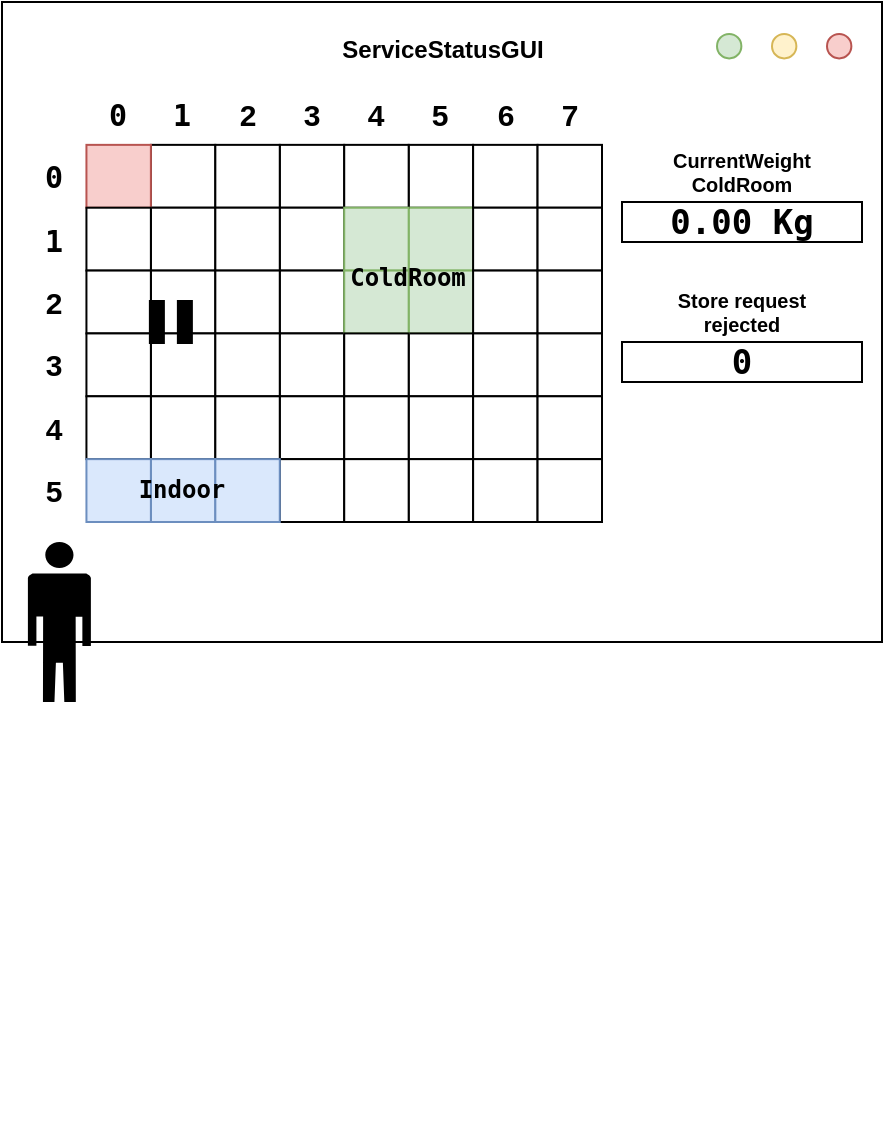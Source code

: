 <mxfile version="21.6.6" type="github">
  <diagram name="Page-1" id="Uh0dO-WdqsdPUxrgYzic">
    <mxGraphModel dx="1434" dy="774" grid="1" gridSize="10" guides="1" tooltips="1" connect="1" arrows="1" fold="1" page="1" pageScale="1" pageWidth="850" pageHeight="1100" math="0" shadow="0">
      <root>
        <mxCell id="0" />
        <mxCell id="1" parent="0" />
        <mxCell id="MmqDr_2e7LOKFXjEy8FL-1" value="" style="group" parent="1" vertex="1" connectable="0">
          <mxGeometry x="190" y="260" width="440" height="560" as="geometry" />
        </mxCell>
        <mxCell id="MmqDr_2e7LOKFXjEy8FL-2" value="" style="rounded=0;whiteSpace=wrap;html=1;" parent="MmqDr_2e7LOKFXjEy8FL-1" vertex="1">
          <mxGeometry width="440" height="320" as="geometry" />
        </mxCell>
        <mxCell id="MmqDr_2e7LOKFXjEy8FL-3" value="&lt;h4&gt;ServiceStatusGUI&lt;/h4&gt;" style="text;html=1;strokeColor=none;fillColor=none;align=center;verticalAlign=middle;whiteSpace=wrap;rounded=0;" parent="MmqDr_2e7LOKFXjEy8FL-1" vertex="1">
          <mxGeometry x="178.75" width="82.5" height="48" as="geometry" />
        </mxCell>
        <mxCell id="MmqDr_2e7LOKFXjEy8FL-4" value="" style="ellipse;whiteSpace=wrap;html=1;aspect=fixed;fillColor=#f8cecc;strokeColor=#b85450;" parent="MmqDr_2e7LOKFXjEy8FL-1" vertex="1">
          <mxGeometry x="412.5" y="16" width="12.188" height="12.188" as="geometry" />
        </mxCell>
        <mxCell id="MmqDr_2e7LOKFXjEy8FL-5" value="" style="ellipse;whiteSpace=wrap;html=1;aspect=fixed;fillColor=#fff2cc;strokeColor=#d6b656;" parent="MmqDr_2e7LOKFXjEy8FL-1" vertex="1">
          <mxGeometry x="385" y="16" width="12.188" height="12.188" as="geometry" />
        </mxCell>
        <mxCell id="MmqDr_2e7LOKFXjEy8FL-6" value="" style="ellipse;whiteSpace=wrap;html=1;aspect=fixed;fillColor=#d5e8d4;strokeColor=#82b366;" parent="MmqDr_2e7LOKFXjEy8FL-1" vertex="1">
          <mxGeometry x="357.5" y="16" width="12.188" height="12.188" as="geometry" />
        </mxCell>
        <mxCell id="MmqDr_2e7LOKFXjEy8FL-7" value="" style="group" parent="MmqDr_2e7LOKFXjEy8FL-1" vertex="1" connectable="0">
          <mxGeometry x="10" y="40" width="420" height="520" as="geometry" />
        </mxCell>
        <mxCell id="MmqDr_2e7LOKFXjEy8FL-8" value="" style="rounded=0;whiteSpace=wrap;html=1;container=0;" parent="MmqDr_2e7LOKFXjEy8FL-7" vertex="1">
          <mxGeometry x="193.333" y="31.429" width="32.222" height="31.429" as="geometry" />
        </mxCell>
        <mxCell id="MmqDr_2e7LOKFXjEy8FL-9" value="" style="rounded=0;whiteSpace=wrap;html=1;container=0;fillColor=#d5e8d4;strokeColor=#82b366;" parent="MmqDr_2e7LOKFXjEy8FL-7" vertex="1">
          <mxGeometry x="193.333" y="62.857" width="32.222" height="31.429" as="geometry" />
        </mxCell>
        <mxCell id="MmqDr_2e7LOKFXjEy8FL-10" value="" style="rounded=0;whiteSpace=wrap;html=1;container=0;fillColor=#d5e8d4;strokeColor=#82b366;" parent="MmqDr_2e7LOKFXjEy8FL-7" vertex="1">
          <mxGeometry x="193.333" y="94.286" width="32.222" height="31.429" as="geometry" />
        </mxCell>
        <mxCell id="MmqDr_2e7LOKFXjEy8FL-11" value="" style="rounded=0;whiteSpace=wrap;html=1;container=0;" parent="MmqDr_2e7LOKFXjEy8FL-7" vertex="1">
          <mxGeometry x="193.333" y="125.714" width="32.222" height="31.429" as="geometry" />
        </mxCell>
        <mxCell id="MmqDr_2e7LOKFXjEy8FL-12" value="" style="rounded=0;whiteSpace=wrap;html=1;container=0;" parent="MmqDr_2e7LOKFXjEy8FL-7" vertex="1">
          <mxGeometry x="193.333" y="157.143" width="32.222" height="31.429" as="geometry" />
        </mxCell>
        <mxCell id="MmqDr_2e7LOKFXjEy8FL-13" value="" style="rounded=0;whiteSpace=wrap;html=1;container=0;" parent="MmqDr_2e7LOKFXjEy8FL-7" vertex="1">
          <mxGeometry x="225.556" y="31.429" width="32.222" height="31.429" as="geometry" />
        </mxCell>
        <mxCell id="MmqDr_2e7LOKFXjEy8FL-14" value="" style="rounded=0;whiteSpace=wrap;html=1;container=0;" parent="MmqDr_2e7LOKFXjEy8FL-7" vertex="1">
          <mxGeometry x="225.556" y="62.857" width="32.222" height="31.429" as="geometry" />
        </mxCell>
        <mxCell id="MmqDr_2e7LOKFXjEy8FL-15" value="" style="rounded=0;whiteSpace=wrap;html=1;container=0;" parent="MmqDr_2e7LOKFXjEy8FL-7" vertex="1">
          <mxGeometry x="225.556" y="94.286" width="32.222" height="31.429" as="geometry" />
        </mxCell>
        <mxCell id="MmqDr_2e7LOKFXjEy8FL-16" value="" style="rounded=0;whiteSpace=wrap;html=1;container=0;" parent="MmqDr_2e7LOKFXjEy8FL-7" vertex="1">
          <mxGeometry x="225.556" y="125.714" width="32.222" height="31.429" as="geometry" />
        </mxCell>
        <mxCell id="MmqDr_2e7LOKFXjEy8FL-17" value="" style="rounded=0;whiteSpace=wrap;html=1;container=0;" parent="MmqDr_2e7LOKFXjEy8FL-7" vertex="1">
          <mxGeometry x="225.556" y="157.143" width="32.222" height="31.429" as="geometry" />
        </mxCell>
        <mxCell id="MmqDr_2e7LOKFXjEy8FL-18" value="" style="rounded=0;whiteSpace=wrap;html=1;container=0;" parent="MmqDr_2e7LOKFXjEy8FL-7" vertex="1">
          <mxGeometry x="128.889" y="31.429" width="32.222" height="31.429" as="geometry" />
        </mxCell>
        <mxCell id="MmqDr_2e7LOKFXjEy8FL-19" value="" style="rounded=0;whiteSpace=wrap;html=1;container=0;" parent="MmqDr_2e7LOKFXjEy8FL-7" vertex="1">
          <mxGeometry x="128.889" y="62.857" width="32.222" height="31.429" as="geometry" />
        </mxCell>
        <mxCell id="MmqDr_2e7LOKFXjEy8FL-20" value="" style="rounded=0;whiteSpace=wrap;html=1;container=0;" parent="MmqDr_2e7LOKFXjEy8FL-7" vertex="1">
          <mxGeometry x="128.889" y="94.286" width="32.222" height="31.429" as="geometry" />
        </mxCell>
        <mxCell id="MmqDr_2e7LOKFXjEy8FL-21" value="" style="rounded=0;whiteSpace=wrap;html=1;container=0;" parent="MmqDr_2e7LOKFXjEy8FL-7" vertex="1">
          <mxGeometry x="128.889" y="125.714" width="32.222" height="31.429" as="geometry" />
        </mxCell>
        <mxCell id="MmqDr_2e7LOKFXjEy8FL-22" value="" style="rounded=0;whiteSpace=wrap;html=1;container=0;" parent="MmqDr_2e7LOKFXjEy8FL-7" vertex="1">
          <mxGeometry x="128.889" y="157.143" width="32.222" height="31.429" as="geometry" />
        </mxCell>
        <mxCell id="MmqDr_2e7LOKFXjEy8FL-23" value="" style="rounded=0;whiteSpace=wrap;html=1;container=0;" parent="MmqDr_2e7LOKFXjEy8FL-7" vertex="1">
          <mxGeometry x="161.111" y="31.429" width="32.222" height="31.429" as="geometry" />
        </mxCell>
        <mxCell id="MmqDr_2e7LOKFXjEy8FL-24" value="" style="rounded=0;whiteSpace=wrap;html=1;container=0;fillColor=#d5e8d4;strokeColor=#82b366;" parent="MmqDr_2e7LOKFXjEy8FL-7" vertex="1">
          <mxGeometry x="161.111" y="62.857" width="32.222" height="31.429" as="geometry" />
        </mxCell>
        <mxCell id="MmqDr_2e7LOKFXjEy8FL-25" value="" style="rounded=0;whiteSpace=wrap;html=1;container=0;fillColor=#d5e8d4;strokeColor=#82b366;" parent="MmqDr_2e7LOKFXjEy8FL-7" vertex="1">
          <mxGeometry x="161.111" y="94.286" width="32.222" height="31.429" as="geometry" />
        </mxCell>
        <mxCell id="MmqDr_2e7LOKFXjEy8FL-26" value="" style="rounded=0;whiteSpace=wrap;html=1;container=0;" parent="MmqDr_2e7LOKFXjEy8FL-7" vertex="1">
          <mxGeometry x="161.111" y="125.714" width="32.222" height="31.429" as="geometry" />
        </mxCell>
        <mxCell id="MmqDr_2e7LOKFXjEy8FL-27" value="" style="rounded=0;whiteSpace=wrap;html=1;container=0;" parent="MmqDr_2e7LOKFXjEy8FL-7" vertex="1">
          <mxGeometry x="161.111" y="157.143" width="32.222" height="31.429" as="geometry" />
        </mxCell>
        <mxCell id="MmqDr_2e7LOKFXjEy8FL-28" value="" style="rounded=0;whiteSpace=wrap;html=1;container=0;" parent="MmqDr_2e7LOKFXjEy8FL-7" vertex="1">
          <mxGeometry x="64.444" y="31.429" width="32.222" height="31.429" as="geometry" />
        </mxCell>
        <mxCell id="MmqDr_2e7LOKFXjEy8FL-29" value="" style="rounded=0;whiteSpace=wrap;html=1;container=0;" parent="MmqDr_2e7LOKFXjEy8FL-7" vertex="1">
          <mxGeometry x="64.444" y="62.857" width="32.222" height="31.429" as="geometry" />
        </mxCell>
        <mxCell id="MmqDr_2e7LOKFXjEy8FL-30" value="" style="rounded=0;whiteSpace=wrap;html=1;container=0;" parent="MmqDr_2e7LOKFXjEy8FL-7" vertex="1">
          <mxGeometry x="64.444" y="94.286" width="32.222" height="31.429" as="geometry" />
        </mxCell>
        <mxCell id="MmqDr_2e7LOKFXjEy8FL-31" value="" style="rounded=0;whiteSpace=wrap;html=1;container=0;" parent="MmqDr_2e7LOKFXjEy8FL-7" vertex="1">
          <mxGeometry x="64.444" y="125.714" width="32.222" height="31.429" as="geometry" />
        </mxCell>
        <mxCell id="MmqDr_2e7LOKFXjEy8FL-32" value="" style="rounded=0;whiteSpace=wrap;html=1;container=0;" parent="MmqDr_2e7LOKFXjEy8FL-7" vertex="1">
          <mxGeometry x="64.444" y="157.143" width="32.222" height="31.429" as="geometry" />
        </mxCell>
        <mxCell id="MmqDr_2e7LOKFXjEy8FL-33" value="" style="rounded=0;whiteSpace=wrap;html=1;container=0;" parent="MmqDr_2e7LOKFXjEy8FL-7" vertex="1">
          <mxGeometry x="96.667" y="31.429" width="32.222" height="31.429" as="geometry" />
        </mxCell>
        <mxCell id="MmqDr_2e7LOKFXjEy8FL-34" value="" style="rounded=0;whiteSpace=wrap;html=1;container=0;" parent="MmqDr_2e7LOKFXjEy8FL-7" vertex="1">
          <mxGeometry x="96.667" y="62.857" width="32.222" height="31.429" as="geometry" />
        </mxCell>
        <mxCell id="MmqDr_2e7LOKFXjEy8FL-35" value="" style="rounded=0;whiteSpace=wrap;html=1;container=0;" parent="MmqDr_2e7LOKFXjEy8FL-7" vertex="1">
          <mxGeometry x="96.667" y="94.286" width="32.222" height="31.429" as="geometry" />
        </mxCell>
        <mxCell id="MmqDr_2e7LOKFXjEy8FL-36" value="" style="rounded=0;whiteSpace=wrap;html=1;container=0;" parent="MmqDr_2e7LOKFXjEy8FL-7" vertex="1">
          <mxGeometry x="96.667" y="125.714" width="32.222" height="31.429" as="geometry" />
        </mxCell>
        <mxCell id="MmqDr_2e7LOKFXjEy8FL-37" value="" style="rounded=0;whiteSpace=wrap;html=1;container=0;" parent="MmqDr_2e7LOKFXjEy8FL-7" vertex="1">
          <mxGeometry x="96.667" y="157.143" width="32.222" height="31.429" as="geometry" />
        </mxCell>
        <mxCell id="MmqDr_2e7LOKFXjEy8FL-38" value="" style="rounded=0;whiteSpace=wrap;html=1;container=0;fillColor=#f8cecc;strokeColor=#b85450;" parent="MmqDr_2e7LOKFXjEy8FL-7" vertex="1">
          <mxGeometry x="32.222" y="31.429" width="32.222" height="31.429" as="geometry" />
        </mxCell>
        <mxCell id="MmqDr_2e7LOKFXjEy8FL-39" value="" style="rounded=0;whiteSpace=wrap;html=1;container=0;" parent="MmqDr_2e7LOKFXjEy8FL-7" vertex="1">
          <mxGeometry x="32.222" y="62.857" width="32.222" height="31.429" as="geometry" />
        </mxCell>
        <mxCell id="MmqDr_2e7LOKFXjEy8FL-40" value="" style="rounded=0;whiteSpace=wrap;html=1;container=0;" parent="MmqDr_2e7LOKFXjEy8FL-7" vertex="1">
          <mxGeometry x="32.222" y="94.286" width="32.222" height="31.429" as="geometry" />
        </mxCell>
        <mxCell id="MmqDr_2e7LOKFXjEy8FL-41" value="" style="rounded=0;whiteSpace=wrap;html=1;container=0;" parent="MmqDr_2e7LOKFXjEy8FL-7" vertex="1">
          <mxGeometry x="32.222" y="125.714" width="32.222" height="31.429" as="geometry" />
        </mxCell>
        <mxCell id="MmqDr_2e7LOKFXjEy8FL-42" value="" style="rounded=0;whiteSpace=wrap;html=1;container=0;" parent="MmqDr_2e7LOKFXjEy8FL-7" vertex="1">
          <mxGeometry x="32.222" y="157.143" width="32.222" height="31.429" as="geometry" />
        </mxCell>
        <mxCell id="MmqDr_2e7LOKFXjEy8FL-43" value="&lt;pre&gt;&lt;b&gt;&lt;font style=&quot;font-size: 15px;&quot;&gt;1&lt;/font&gt;&lt;/b&gt;&lt;/pre&gt;" style="text;html=1;strokeColor=none;fillColor=none;align=center;verticalAlign=middle;whiteSpace=wrap;rounded=0;container=0;" parent="MmqDr_2e7LOKFXjEy8FL-7" vertex="1">
          <mxGeometry x="64.444" width="32.222" height="31.429" as="geometry" />
        </mxCell>
        <mxCell id="MmqDr_2e7LOKFXjEy8FL-44" value="&lt;b&gt;&lt;font style=&quot;font-size: 15px;&quot;&gt;2&lt;/font&gt;&lt;/b&gt;" style="text;html=1;strokeColor=none;fillColor=none;align=center;verticalAlign=middle;whiteSpace=wrap;rounded=0;container=0;" parent="MmqDr_2e7LOKFXjEy8FL-7" vertex="1">
          <mxGeometry x="96.667" width="32.222" height="31.429" as="geometry" />
        </mxCell>
        <mxCell id="MmqDr_2e7LOKFXjEy8FL-45" value="&lt;font size=&quot;1&quot;&gt;&lt;b style=&quot;font-size: 15px;&quot;&gt;3&lt;/b&gt;&lt;/font&gt;" style="text;html=1;strokeColor=none;fillColor=none;align=center;verticalAlign=middle;whiteSpace=wrap;rounded=0;container=0;" parent="MmqDr_2e7LOKFXjEy8FL-7" vertex="1">
          <mxGeometry x="128.889" width="32.222" height="31.429" as="geometry" />
        </mxCell>
        <mxCell id="MmqDr_2e7LOKFXjEy8FL-46" value="&lt;b style=&quot;font-size: 15px;&quot;&gt;4&lt;/b&gt;" style="text;html=1;strokeColor=none;fillColor=none;align=center;verticalAlign=middle;whiteSpace=wrap;rounded=0;container=0;" parent="MmqDr_2e7LOKFXjEy8FL-7" vertex="1">
          <mxGeometry x="161.111" width="32.222" height="31.429" as="geometry" />
        </mxCell>
        <mxCell id="MmqDr_2e7LOKFXjEy8FL-47" value="&lt;font size=&quot;1&quot;&gt;&lt;b style=&quot;font-size: 15px;&quot;&gt;5&lt;/b&gt;&lt;/font&gt;" style="text;html=1;strokeColor=none;fillColor=none;align=center;verticalAlign=middle;whiteSpace=wrap;rounded=0;container=0;" parent="MmqDr_2e7LOKFXjEy8FL-7" vertex="1">
          <mxGeometry x="193.333" width="32.222" height="31.429" as="geometry" />
        </mxCell>
        <mxCell id="MmqDr_2e7LOKFXjEy8FL-48" value="&lt;font size=&quot;1&quot;&gt;&lt;b style=&quot;font-size: 15px;&quot;&gt;6&lt;/b&gt;&lt;/font&gt;" style="text;html=1;strokeColor=none;fillColor=none;align=center;verticalAlign=middle;whiteSpace=wrap;rounded=0;container=0;" parent="MmqDr_2e7LOKFXjEy8FL-7" vertex="1">
          <mxGeometry x="225.556" width="32.222" height="31.429" as="geometry" />
        </mxCell>
        <mxCell id="MmqDr_2e7LOKFXjEy8FL-49" value="&lt;font size=&quot;1&quot;&gt;&lt;b style=&quot;font-size: 15px;&quot;&gt;7&lt;/b&gt;&lt;/font&gt;" style="text;html=1;strokeColor=none;fillColor=none;align=center;verticalAlign=middle;whiteSpace=wrap;rounded=0;container=0;" parent="MmqDr_2e7LOKFXjEy8FL-7" vertex="1">
          <mxGeometry x="257.778" width="32.222" height="31.429" as="geometry" />
        </mxCell>
        <mxCell id="MmqDr_2e7LOKFXjEy8FL-50" value="&lt;pre&gt;&lt;b&gt;&lt;font style=&quot;font-size: 15px;&quot;&gt;1&lt;/font&gt;&lt;/b&gt;&lt;/pre&gt;" style="text;html=1;strokeColor=none;fillColor=none;align=center;verticalAlign=middle;whiteSpace=wrap;rounded=0;container=0;" parent="MmqDr_2e7LOKFXjEy8FL-7" vertex="1">
          <mxGeometry y="62.857" width="32.222" height="31.429" as="geometry" />
        </mxCell>
        <mxCell id="MmqDr_2e7LOKFXjEy8FL-51" value="&lt;b&gt;&lt;font style=&quot;font-size: 15px;&quot;&gt;2&lt;/font&gt;&lt;/b&gt;" style="text;html=1;strokeColor=none;fillColor=none;align=center;verticalAlign=middle;whiteSpace=wrap;rounded=0;container=0;" parent="MmqDr_2e7LOKFXjEy8FL-7" vertex="1">
          <mxGeometry y="94.286" width="32.222" height="31.429" as="geometry" />
        </mxCell>
        <mxCell id="MmqDr_2e7LOKFXjEy8FL-52" value="&lt;font size=&quot;1&quot;&gt;&lt;b style=&quot;font-size: 15px;&quot;&gt;3&lt;/b&gt;&lt;/font&gt;" style="text;html=1;strokeColor=none;fillColor=none;align=center;verticalAlign=middle;whiteSpace=wrap;rounded=0;container=0;" parent="MmqDr_2e7LOKFXjEy8FL-7" vertex="1">
          <mxGeometry y="125.714" width="32.222" height="31.429" as="geometry" />
        </mxCell>
        <mxCell id="MmqDr_2e7LOKFXjEy8FL-53" value="&lt;b style=&quot;font-size: 15px;&quot;&gt;4&lt;/b&gt;" style="text;html=1;strokeColor=none;fillColor=none;align=center;verticalAlign=middle;whiteSpace=wrap;rounded=0;container=0;" parent="MmqDr_2e7LOKFXjEy8FL-7" vertex="1">
          <mxGeometry y="157.143" width="32.222" height="31.429" as="geometry" />
        </mxCell>
        <mxCell id="MmqDr_2e7LOKFXjEy8FL-54" value="&lt;font size=&quot;1&quot;&gt;&lt;b style=&quot;font-size: 15px;&quot;&gt;5&lt;/b&gt;&lt;/font&gt;" style="text;html=1;strokeColor=none;fillColor=none;align=center;verticalAlign=middle;whiteSpace=wrap;rounded=0;container=0;" parent="MmqDr_2e7LOKFXjEy8FL-7" vertex="1">
          <mxGeometry y="188.571" width="32.222" height="31.429" as="geometry" />
        </mxCell>
        <mxCell id="MmqDr_2e7LOKFXjEy8FL-55" value="" style="rounded=0;whiteSpace=wrap;html=1;container=0;" parent="MmqDr_2e7LOKFXjEy8FL-7" vertex="1">
          <mxGeometry x="257.778" y="31.429" width="32.222" height="31.429" as="geometry" />
        </mxCell>
        <mxCell id="MmqDr_2e7LOKFXjEy8FL-56" value="" style="rounded=0;whiteSpace=wrap;html=1;container=0;" parent="MmqDr_2e7LOKFXjEy8FL-7" vertex="1">
          <mxGeometry x="257.778" y="62.857" width="32.222" height="31.429" as="geometry" />
        </mxCell>
        <mxCell id="MmqDr_2e7LOKFXjEy8FL-57" value="" style="rounded=0;whiteSpace=wrap;html=1;container=0;" parent="MmqDr_2e7LOKFXjEy8FL-7" vertex="1">
          <mxGeometry x="257.778" y="94.286" width="32.222" height="31.429" as="geometry" />
        </mxCell>
        <mxCell id="MmqDr_2e7LOKFXjEy8FL-58" value="" style="rounded=0;whiteSpace=wrap;html=1;container=0;" parent="MmqDr_2e7LOKFXjEy8FL-7" vertex="1">
          <mxGeometry x="257.778" y="125.714" width="32.222" height="31.429" as="geometry" />
        </mxCell>
        <mxCell id="MmqDr_2e7LOKFXjEy8FL-59" value="" style="rounded=0;whiteSpace=wrap;html=1;container=0;" parent="MmqDr_2e7LOKFXjEy8FL-7" vertex="1">
          <mxGeometry x="257.778" y="157.143" width="32.222" height="31.429" as="geometry" />
        </mxCell>
        <mxCell id="MmqDr_2e7LOKFXjEy8FL-60" value="" style="rounded=0;whiteSpace=wrap;html=1;container=0;" parent="MmqDr_2e7LOKFXjEy8FL-7" vertex="1">
          <mxGeometry x="193.333" y="188.571" width="32.222" height="31.429" as="geometry" />
        </mxCell>
        <mxCell id="MmqDr_2e7LOKFXjEy8FL-61" value="" style="rounded=0;whiteSpace=wrap;html=1;container=0;" parent="MmqDr_2e7LOKFXjEy8FL-7" vertex="1">
          <mxGeometry x="225.556" y="188.571" width="32.222" height="31.429" as="geometry" />
        </mxCell>
        <mxCell id="MmqDr_2e7LOKFXjEy8FL-62" value="" style="rounded=0;whiteSpace=wrap;html=1;container=0;" parent="MmqDr_2e7LOKFXjEy8FL-7" vertex="1">
          <mxGeometry x="128.889" y="188.571" width="32.222" height="31.429" as="geometry" />
        </mxCell>
        <mxCell id="MmqDr_2e7LOKFXjEy8FL-63" value="" style="rounded=0;whiteSpace=wrap;html=1;container=0;" parent="MmqDr_2e7LOKFXjEy8FL-7" vertex="1">
          <mxGeometry x="161.111" y="188.571" width="32.222" height="31.429" as="geometry" />
        </mxCell>
        <mxCell id="MmqDr_2e7LOKFXjEy8FL-64" value="" style="rounded=0;whiteSpace=wrap;html=1;container=0;fillColor=#dae8fc;strokeColor=#6c8ebf;" parent="MmqDr_2e7LOKFXjEy8FL-7" vertex="1">
          <mxGeometry x="64.444" y="188.571" width="32.222" height="31.429" as="geometry" />
        </mxCell>
        <mxCell id="MmqDr_2e7LOKFXjEy8FL-65" value="" style="rounded=0;whiteSpace=wrap;html=1;container=0;fillColor=#dae8fc;strokeColor=#6c8ebf;" parent="MmqDr_2e7LOKFXjEy8FL-7" vertex="1">
          <mxGeometry x="96.667" y="188.571" width="32.222" height="31.429" as="geometry" />
        </mxCell>
        <mxCell id="MmqDr_2e7LOKFXjEy8FL-66" value="" style="rounded=0;whiteSpace=wrap;html=1;container=0;fillColor=#dae8fc;strokeColor=#6c8ebf;" parent="MmqDr_2e7LOKFXjEy8FL-7" vertex="1">
          <mxGeometry x="32.222" y="188.571" width="32.222" height="31.429" as="geometry" />
        </mxCell>
        <mxCell id="MmqDr_2e7LOKFXjEy8FL-67" value="" style="rounded=0;whiteSpace=wrap;html=1;container=0;" parent="MmqDr_2e7LOKFXjEy8FL-7" vertex="1">
          <mxGeometry x="257.778" y="188.571" width="32.222" height="31.429" as="geometry" />
        </mxCell>
        <mxCell id="MmqDr_2e7LOKFXjEy8FL-68" value="&lt;pre&gt;&lt;b&gt;&lt;font style=&quot;font-size: 15px;&quot;&gt;0&lt;/font&gt;&lt;/b&gt;&lt;/pre&gt;" style="text;html=1;strokeColor=none;fillColor=none;align=center;verticalAlign=middle;whiteSpace=wrap;rounded=0;container=0;" parent="MmqDr_2e7LOKFXjEy8FL-7" vertex="1">
          <mxGeometry x="32.222" width="32.222" height="31.429" as="geometry" />
        </mxCell>
        <mxCell id="MmqDr_2e7LOKFXjEy8FL-69" value="&lt;pre&gt;&lt;b&gt;&lt;font style=&quot;font-size: 15px;&quot;&gt;0&lt;/font&gt;&lt;/b&gt;&lt;/pre&gt;" style="text;html=1;strokeColor=none;fillColor=none;align=center;verticalAlign=middle;whiteSpace=wrap;rounded=0;container=0;" parent="MmqDr_2e7LOKFXjEy8FL-7" vertex="1">
          <mxGeometry y="31.429" width="32.222" height="31.429" as="geometry" />
        </mxCell>
        <mxCell id="MmqDr_2e7LOKFXjEy8FL-70" value="&lt;pre&gt;&lt;b&gt;ColdRoom&lt;/b&gt;&lt;/pre&gt;" style="text;html=1;strokeColor=none;fillColor=none;align=center;verticalAlign=middle;whiteSpace=wrap;rounded=0;" parent="MmqDr_2e7LOKFXjEy8FL-7" vertex="1">
          <mxGeometry x="169.167" y="86.429" width="48.333" height="23.571" as="geometry" />
        </mxCell>
        <mxCell id="MmqDr_2e7LOKFXjEy8FL-71" value="&lt;pre&gt;&lt;b&gt;Indoor&lt;/b&gt;&lt;/pre&gt;" style="text;html=1;strokeColor=none;fillColor=none;align=center;verticalAlign=middle;whiteSpace=wrap;rounded=0;" parent="MmqDr_2e7LOKFXjEy8FL-7" vertex="1">
          <mxGeometry x="56.389" y="192.5" width="48.333" height="23.571" as="geometry" />
        </mxCell>
        <mxCell id="MmqDr_2e7LOKFXjEy8FL-72" value="" style="shape=image;html=1;verticalAlign=top;verticalLabelPosition=bottom;labelBackgroundColor=#ffffff;imageAspect=0;aspect=fixed;image=https://cdn1.iconfinder.com/data/icons/unicons-line-vol-5/24/robot-128.png" parent="MmqDr_2e7LOKFXjEy8FL-7" vertex="1">
          <mxGeometry x="34.44" y="125.71" width="30" height="30" as="geometry" />
        </mxCell>
        <mxCell id="MmqDr_2e7LOKFXjEy8FL-73" value="" style="html=1;verticalLabelPosition=bottom;align=center;labelBackgroundColor=#ffffff;verticalAlign=top;strokeWidth=2;strokeColor=#000000;shadow=0;dashed=0;shape=mxgraph.ios7.icons.pause;pointerEvents=1;fillColor=#000000;" parent="MmqDr_2e7LOKFXjEy8FL-7" vertex="1">
          <mxGeometry x="64.44" y="110" width="20" height="20" as="geometry" />
        </mxCell>
        <mxCell id="jpO3XTAjxqToSbZ8hE2M-1" value="" style="shape=mxgraph.signs.people.man_2;html=1;pointerEvents=1;fillColor=#000000;strokeColor=none;verticalLabelPosition=bottom;verticalAlign=top;align=center;" vertex="1" parent="MmqDr_2e7LOKFXjEy8FL-7">
          <mxGeometry x="2.95" y="230" width="31.49" height="80" as="geometry" />
        </mxCell>
        <mxCell id="MmqDr_2e7LOKFXjEy8FL-74" value="&lt;pre&gt;&lt;b&gt;&lt;font style=&quot;font-size: 17px;&quot;&gt;0.00 Kg&lt;/font&gt;&lt;/b&gt;&lt;/pre&gt;" style="rounded=0;whiteSpace=wrap;html=1;" parent="MmqDr_2e7LOKFXjEy8FL-1" vertex="1">
          <mxGeometry x="310" y="100" width="120" height="20" as="geometry" />
        </mxCell>
        <mxCell id="MmqDr_2e7LOKFXjEy8FL-75" value="&lt;div align=&quot;center&quot;&gt;&lt;h5&gt;CurrentWeight ColdRoom&lt;/h5&gt;&lt;/div&gt;" style="text;html=1;strokeColor=none;fillColor=none;align=center;verticalAlign=middle;whiteSpace=wrap;rounded=0;" parent="MmqDr_2e7LOKFXjEy8FL-1" vertex="1">
          <mxGeometry x="330" y="70" width="80" height="30" as="geometry" />
        </mxCell>
        <mxCell id="MmqDr_2e7LOKFXjEy8FL-76" value="&lt;pre&gt;&lt;b&gt;&lt;font style=&quot;font-size: 17px;&quot;&gt;0&lt;/font&gt;&lt;/b&gt;&lt;/pre&gt;" style="rounded=0;whiteSpace=wrap;html=1;" parent="MmqDr_2e7LOKFXjEy8FL-1" vertex="1">
          <mxGeometry x="310" y="170" width="120" height="20" as="geometry" />
        </mxCell>
        <mxCell id="MmqDr_2e7LOKFXjEy8FL-77" value="&lt;h5&gt;&lt;b&gt;Store request rejected&lt;/b&gt;&lt;/h5&gt;" style="text;html=1;strokeColor=none;fillColor=none;align=center;verticalAlign=middle;whiteSpace=wrap;rounded=0;" parent="MmqDr_2e7LOKFXjEy8FL-1" vertex="1">
          <mxGeometry x="330" y="140" width="80" height="30" as="geometry" />
        </mxCell>
      </root>
    </mxGraphModel>
  </diagram>
</mxfile>
